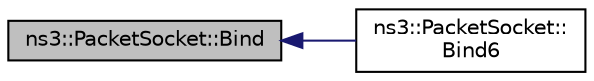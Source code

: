 digraph "ns3::PacketSocket::Bind"
{
  edge [fontname="Helvetica",fontsize="10",labelfontname="Helvetica",labelfontsize="10"];
  node [fontname="Helvetica",fontsize="10",shape=record];
  rankdir="LR";
  Node1 [label="ns3::PacketSocket::Bind",height=0.2,width=0.4,color="black", fillcolor="grey75", style="filled", fontcolor="black"];
  Node1 -> Node2 [dir="back",color="midnightblue",fontsize="10",style="solid"];
  Node2 [label="ns3::PacketSocket::\lBind6",height=0.2,width=0.4,color="black", fillcolor="white", style="filled",URL="$db/d5c/classns3_1_1PacketSocket.html#a830ab9b76cfd7668d80564b142c276d1",tooltip="Bind the socket to the NetDevice and register the protocol handler. "];
}
